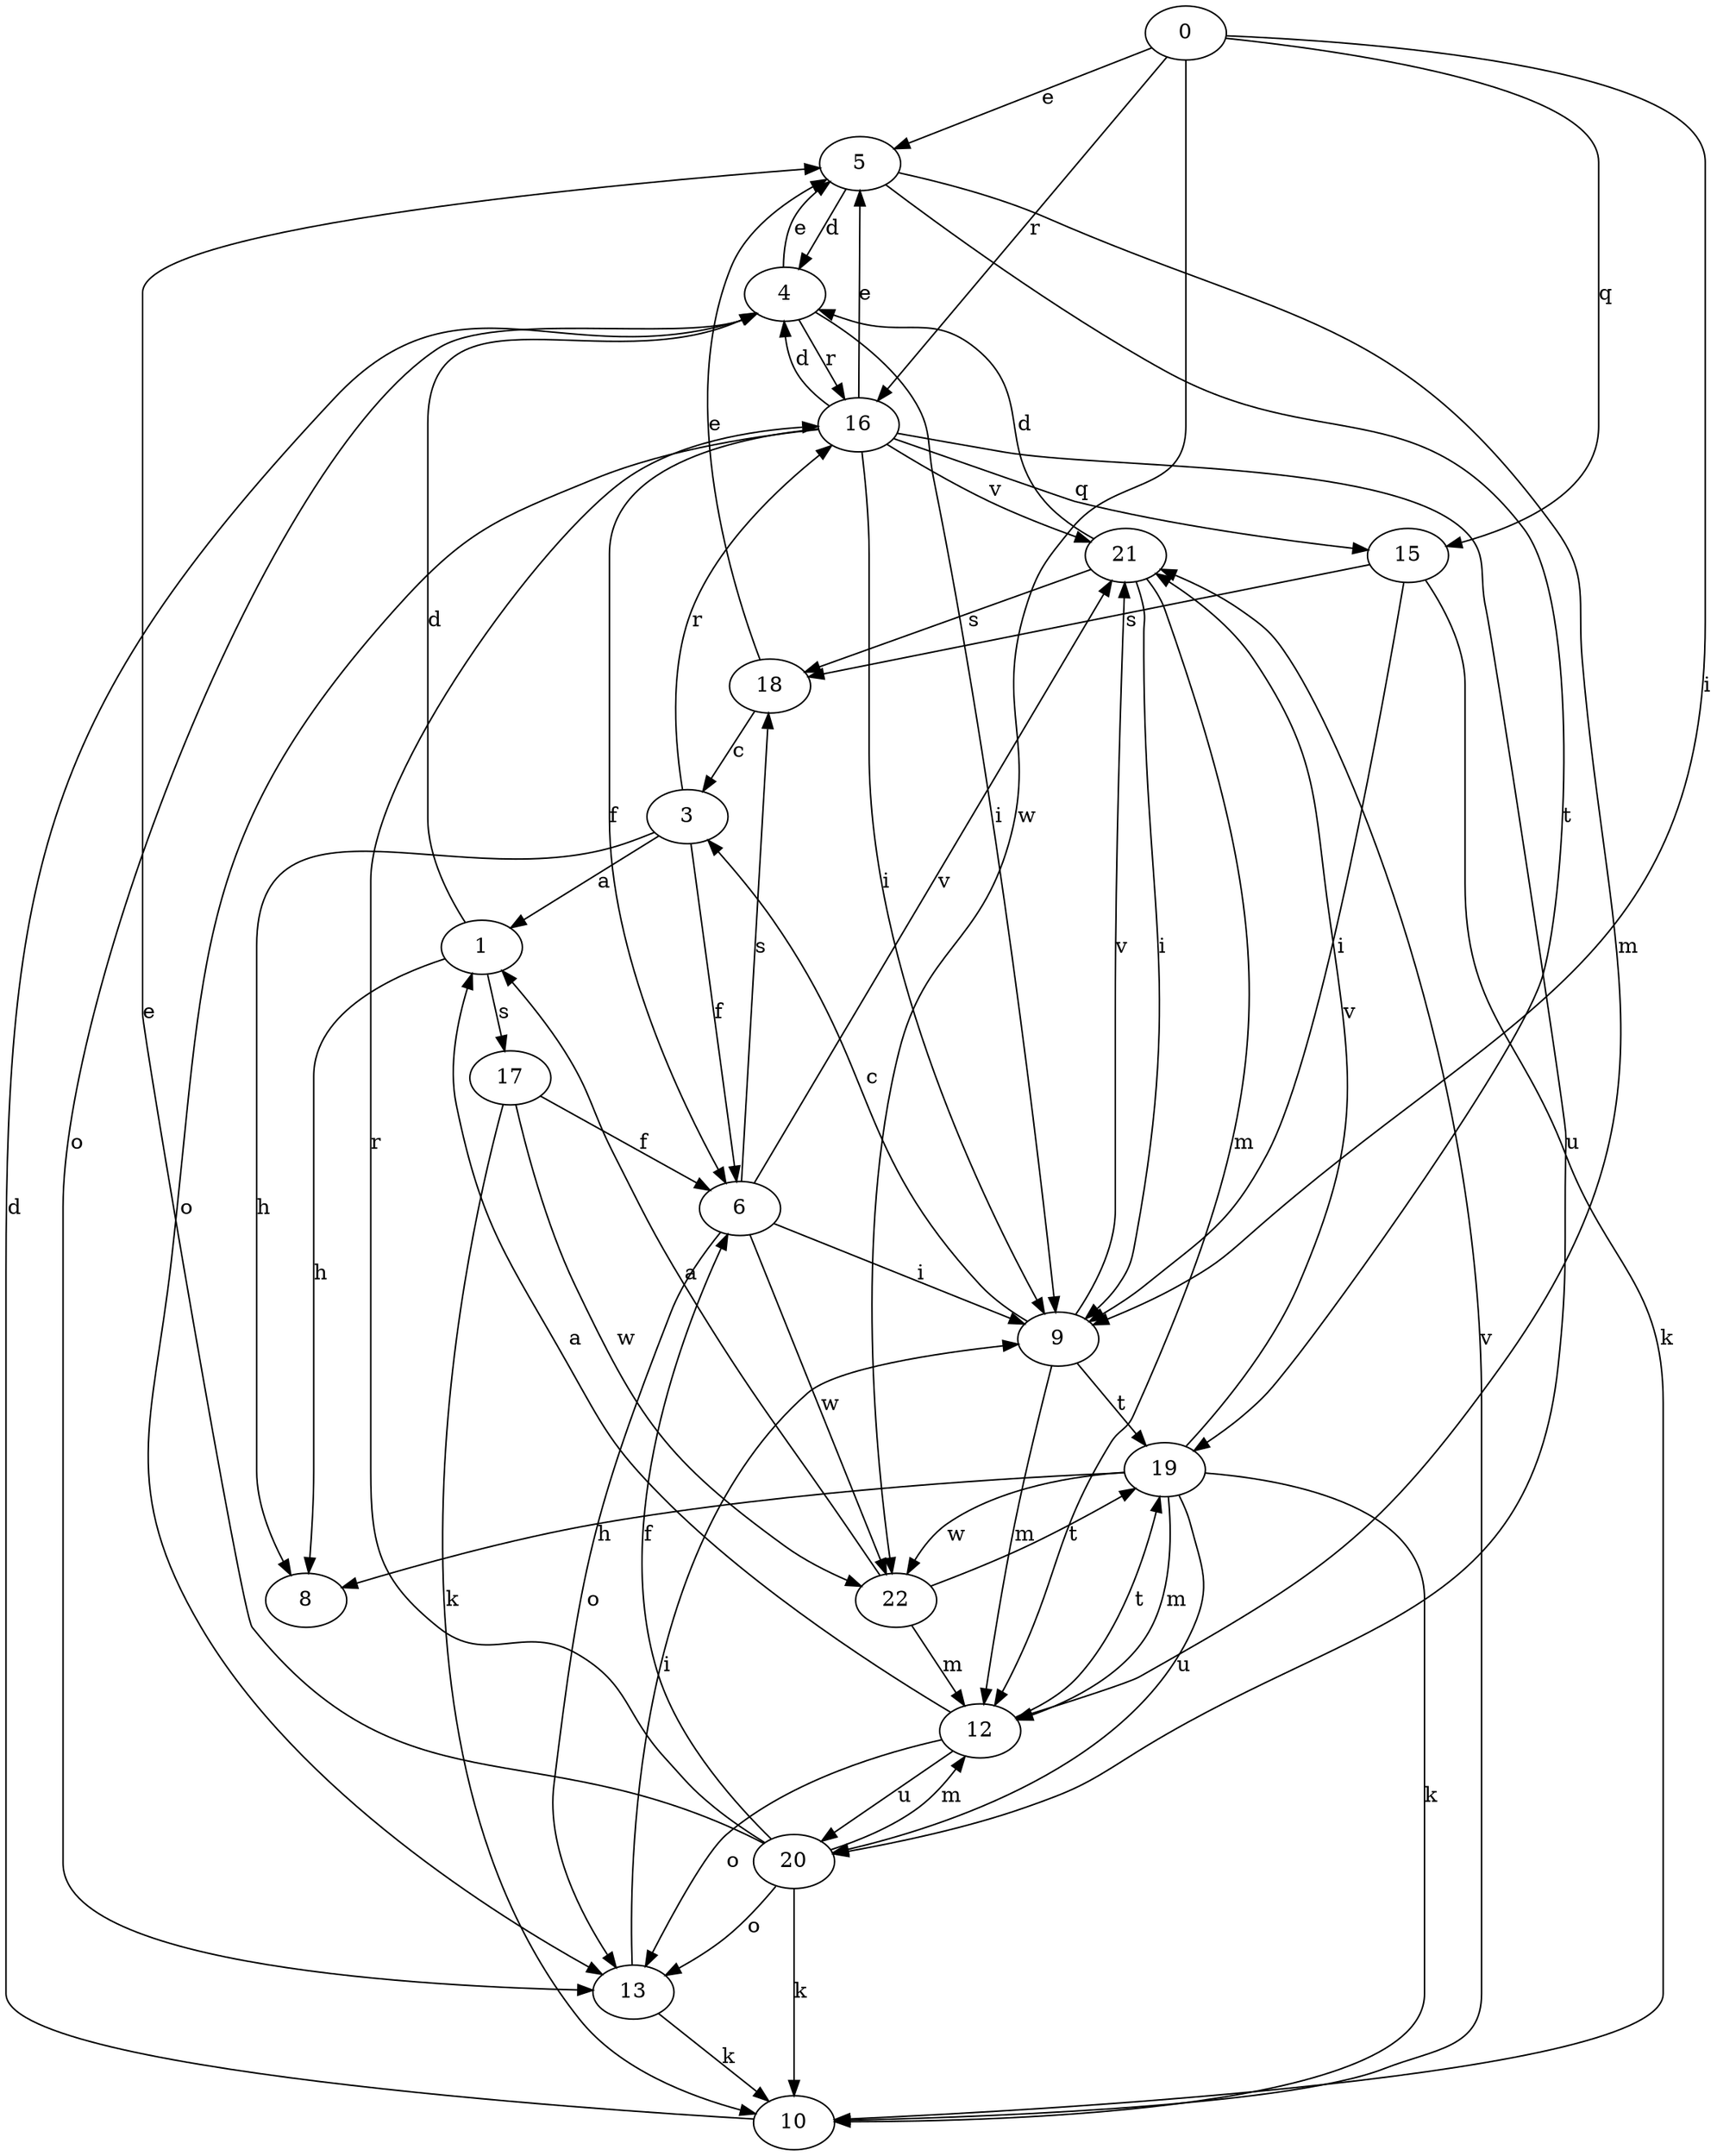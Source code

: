 strict digraph  {
0;
1;
3;
4;
5;
6;
8;
9;
10;
12;
13;
15;
16;
17;
18;
19;
20;
21;
22;
0 -> 5  [label=e];
0 -> 9  [label=i];
0 -> 15  [label=q];
0 -> 16  [label=r];
0 -> 22  [label=w];
1 -> 4  [label=d];
1 -> 8  [label=h];
1 -> 17  [label=s];
3 -> 1  [label=a];
3 -> 6  [label=f];
3 -> 8  [label=h];
3 -> 16  [label=r];
4 -> 5  [label=e];
4 -> 9  [label=i];
4 -> 13  [label=o];
4 -> 16  [label=r];
5 -> 4  [label=d];
5 -> 12  [label=m];
5 -> 19  [label=t];
6 -> 9  [label=i];
6 -> 13  [label=o];
6 -> 18  [label=s];
6 -> 21  [label=v];
6 -> 22  [label=w];
9 -> 3  [label=c];
9 -> 12  [label=m];
9 -> 19  [label=t];
9 -> 21  [label=v];
10 -> 4  [label=d];
10 -> 21  [label=v];
12 -> 1  [label=a];
12 -> 13  [label=o];
12 -> 19  [label=t];
12 -> 20  [label=u];
13 -> 9  [label=i];
13 -> 10  [label=k];
15 -> 9  [label=i];
15 -> 10  [label=k];
15 -> 18  [label=s];
16 -> 4  [label=d];
16 -> 5  [label=e];
16 -> 6  [label=f];
16 -> 9  [label=i];
16 -> 13  [label=o];
16 -> 15  [label=q];
16 -> 20  [label=u];
16 -> 21  [label=v];
17 -> 6  [label=f];
17 -> 10  [label=k];
17 -> 22  [label=w];
18 -> 3  [label=c];
18 -> 5  [label=e];
19 -> 8  [label=h];
19 -> 10  [label=k];
19 -> 12  [label=m];
19 -> 20  [label=u];
19 -> 21  [label=v];
19 -> 22  [label=w];
20 -> 5  [label=e];
20 -> 6  [label=f];
20 -> 10  [label=k];
20 -> 12  [label=m];
20 -> 13  [label=o];
20 -> 16  [label=r];
21 -> 4  [label=d];
21 -> 9  [label=i];
21 -> 12  [label=m];
21 -> 18  [label=s];
22 -> 1  [label=a];
22 -> 12  [label=m];
22 -> 19  [label=t];
}
